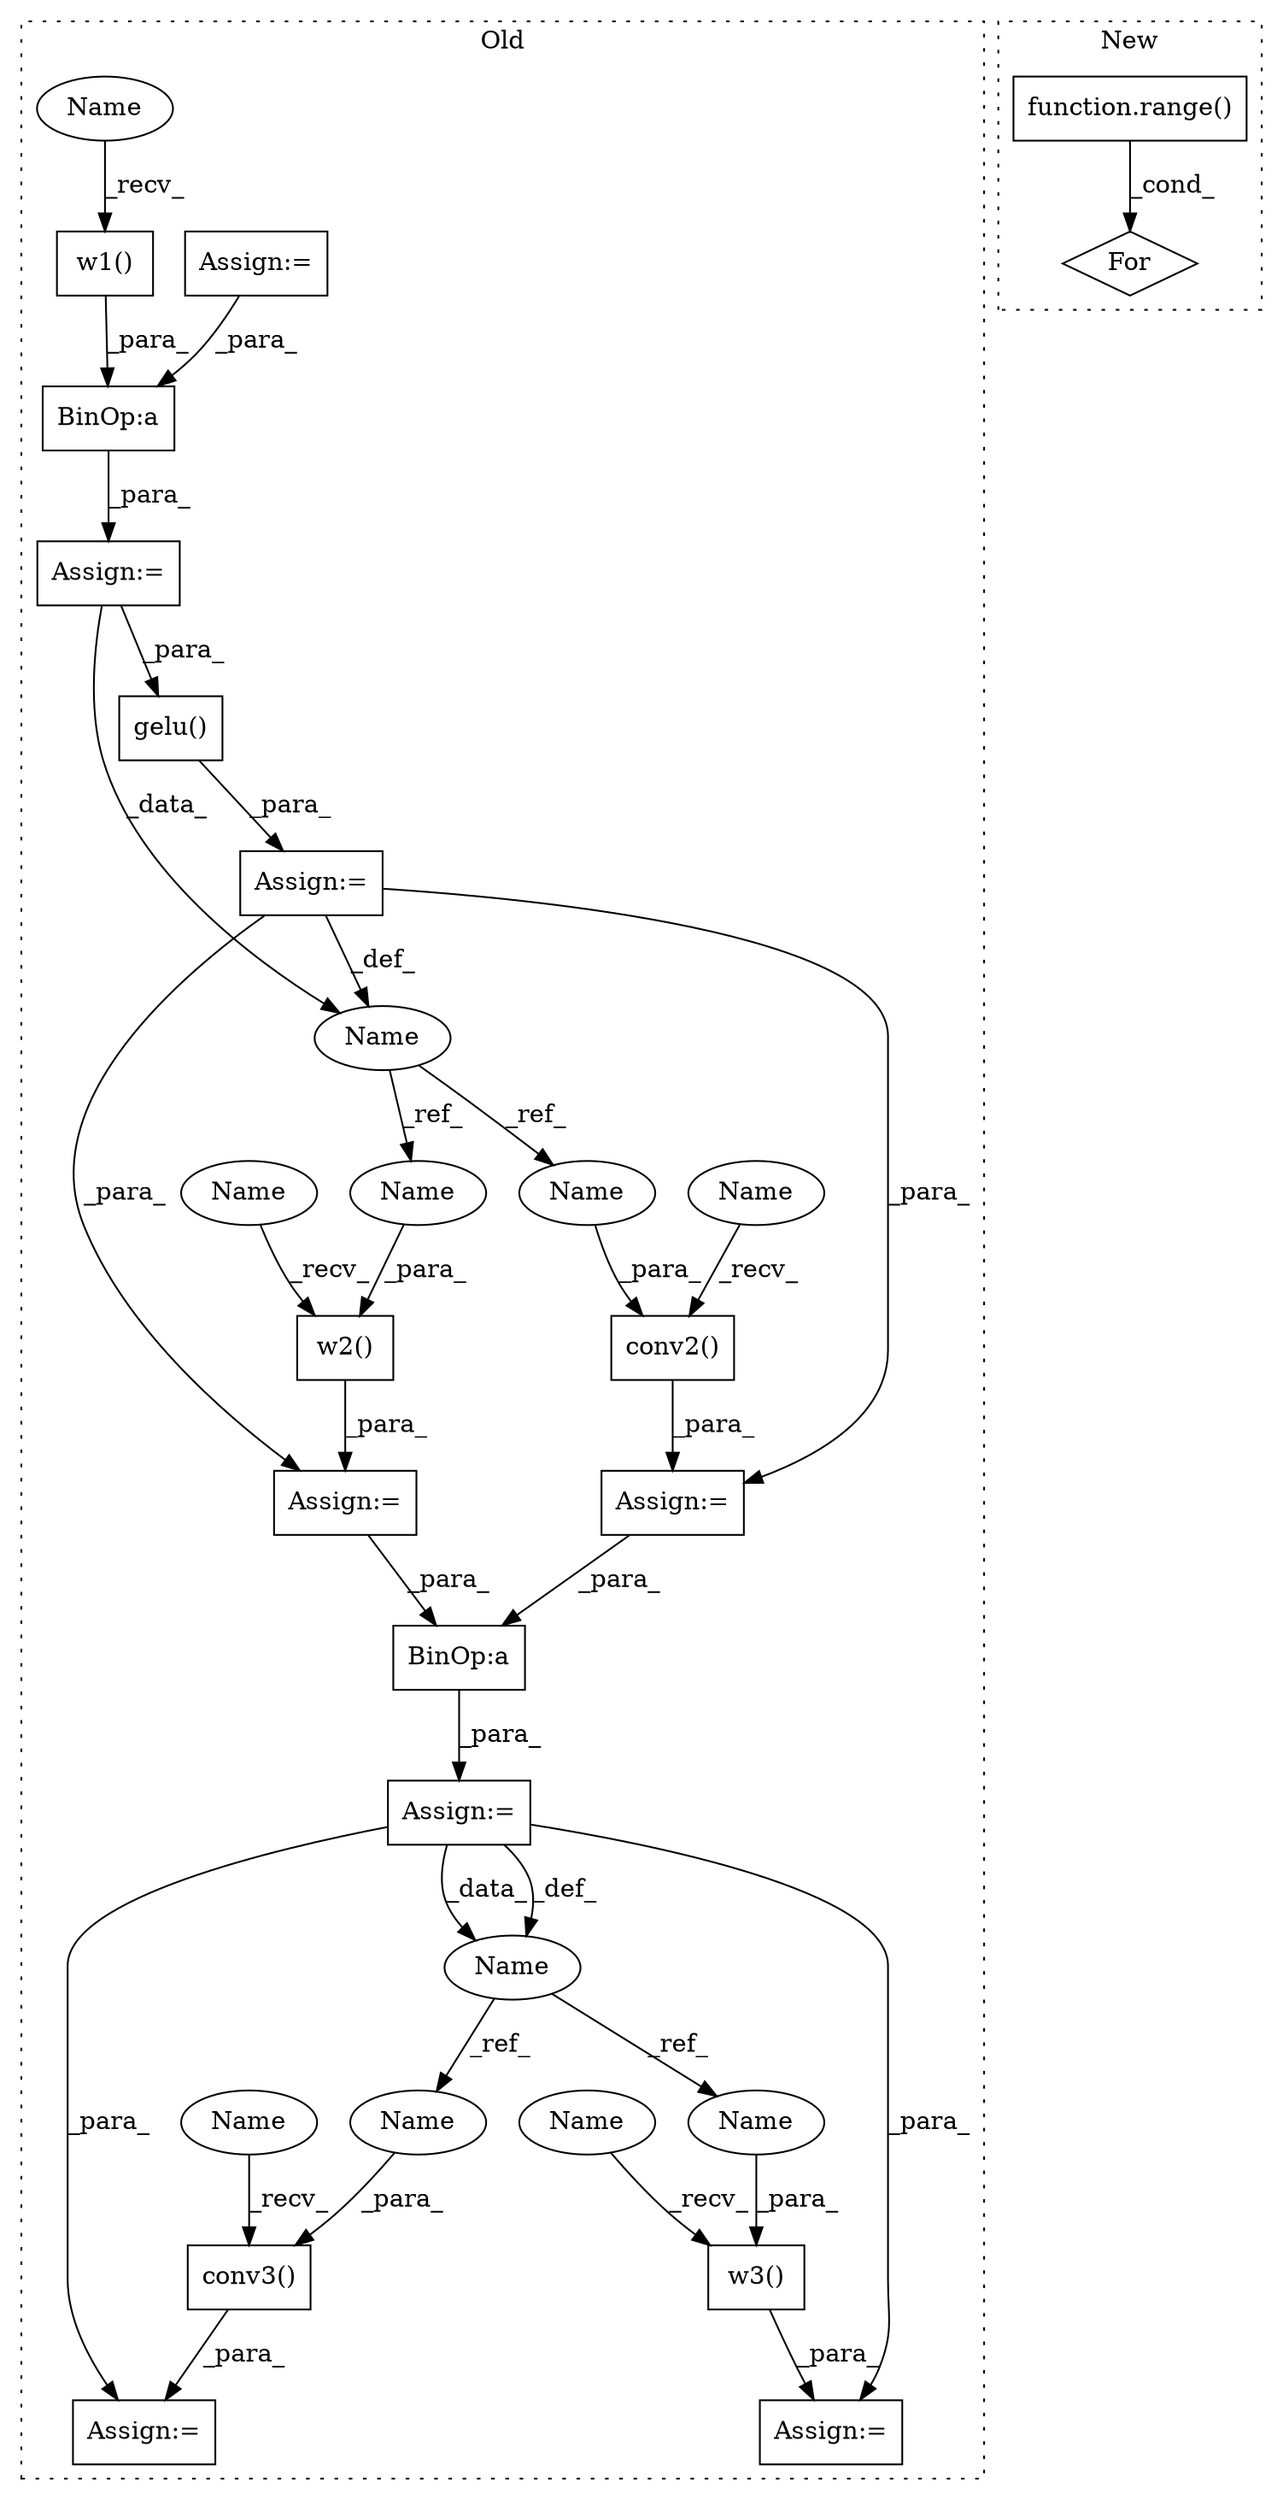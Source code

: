 digraph G {
subgraph cluster0 {
1 [label="gelu()" a="75" s="4557,4565" l="7,1" shape="box"];
3 [label="BinOp:a" a="82" s="4539" l="3" shape="box"];
4 [label="BinOp:a" a="82" s="4633" l="3" shape="box"];
5 [label="conv2()" a="75" s="4581,4593" l="11,1" shape="box"];
6 [label="conv3()" a="75" s="4675,4687" l="11,1" shape="box"];
7 [label="w2()" a="75" s="4608,4617" l="8,1" shape="box"];
9 [label="w3()" a="75" s="4702,4711" l="8,1" shape="box"];
10 [label="w1()" a="75" s="4514,4523" l="8,1" shape="box"];
11 [label="Name" a="87" s="4647" l="1" shape="ellipse"];
12 [label="Name" a="87" s="4553" l="1" shape="ellipse"];
13 [label="Assign:=" a="68" s="4554" l="3" shape="box"];
14 [label="Assign:=" a="68" s="4628" l="3" shape="box"];
15 [label="Assign:=" a="68" s="4672" l="3" shape="box"];
16 [label="Assign:=" a="68" s="4605" l="3" shape="box"];
17 [label="Assign:=" a="68" s="4699" l="3" shape="box"];
18 [label="Assign:=" a="68" s="4534" l="3" shape="box"];
19 [label="Assign:=" a="68" s="4484" l="3" shape="box"];
20 [label="Assign:=" a="68" s="4578" l="3" shape="box"];
21 [label="Name" a="87" s="4616" l="1" shape="ellipse"];
22 [label="Name" a="87" s="4592" l="1" shape="ellipse"];
23 [label="Name" a="87" s="4686" l="1" shape="ellipse"];
24 [label="Name" a="87" s="4710" l="1" shape="ellipse"];
25 [label="Name" a="87" s="4675" l="4" shape="ellipse"];
26 [label="Name" a="87" s="4514" l="4" shape="ellipse"];
27 [label="Name" a="87" s="4608" l="4" shape="ellipse"];
28 [label="Name" a="87" s="4702" l="4" shape="ellipse"];
29 [label="Name" a="87" s="4581" l="4" shape="ellipse"];
label = "Old";
style="dotted";
}
subgraph cluster1 {
2 [label="function.range()" a="75" s="4031,4050" l="6,1" shape="box"];
8 [label="For" a="107" s="4022,4051" l="4,14" shape="diamond"];
label = "New";
style="dotted";
}
1 -> 13 [label="_para_"];
2 -> 8 [label="_cond_"];
3 -> 18 [label="_para_"];
4 -> 14 [label="_para_"];
5 -> 20 [label="_para_"];
6 -> 15 [label="_para_"];
7 -> 16 [label="_para_"];
9 -> 17 [label="_para_"];
10 -> 3 [label="_para_"];
11 -> 24 [label="_ref_"];
11 -> 23 [label="_ref_"];
12 -> 22 [label="_ref_"];
12 -> 21 [label="_ref_"];
13 -> 12 [label="_def_"];
13 -> 20 [label="_para_"];
13 -> 16 [label="_para_"];
14 -> 17 [label="_para_"];
14 -> 11 [label="_data_"];
14 -> 15 [label="_para_"];
14 -> 11 [label="_def_"];
16 -> 4 [label="_para_"];
18 -> 1 [label="_para_"];
18 -> 12 [label="_data_"];
19 -> 3 [label="_para_"];
20 -> 4 [label="_para_"];
21 -> 7 [label="_para_"];
22 -> 5 [label="_para_"];
23 -> 6 [label="_para_"];
24 -> 9 [label="_para_"];
25 -> 6 [label="_recv_"];
26 -> 10 [label="_recv_"];
27 -> 7 [label="_recv_"];
28 -> 9 [label="_recv_"];
29 -> 5 [label="_recv_"];
}